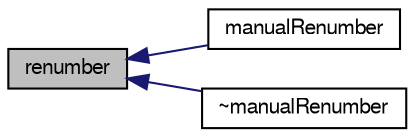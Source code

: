digraph "renumber"
{
  bgcolor="transparent";
  edge [fontname="FreeSans",fontsize="10",labelfontname="FreeSans",labelfontsize="10"];
  node [fontname="FreeSans",fontsize="10",shape=record];
  rankdir="LR";
  Node9 [label="renumber",height=0.2,width=0.4,color="black", fillcolor="grey75", style="filled", fontcolor="black"];
  Node9 -> Node10 [dir="back",color="midnightblue",fontsize="10",style="solid",fontname="FreeSans"];
  Node10 [label="manualRenumber",height=0.2,width=0.4,color="black",URL="$a29206.html#a8e4aea4f1cb3a6cf4f0058bbe7b24141",tooltip="Construct given the renumber dictionary. "];
  Node9 -> Node11 [dir="back",color="midnightblue",fontsize="10",style="solid",fontname="FreeSans"];
  Node11 [label="~manualRenumber",height=0.2,width=0.4,color="black",URL="$a29206.html#a47b6b3b0d3cf14d64aefacf68b644d97",tooltip="Destructor. "];
}
